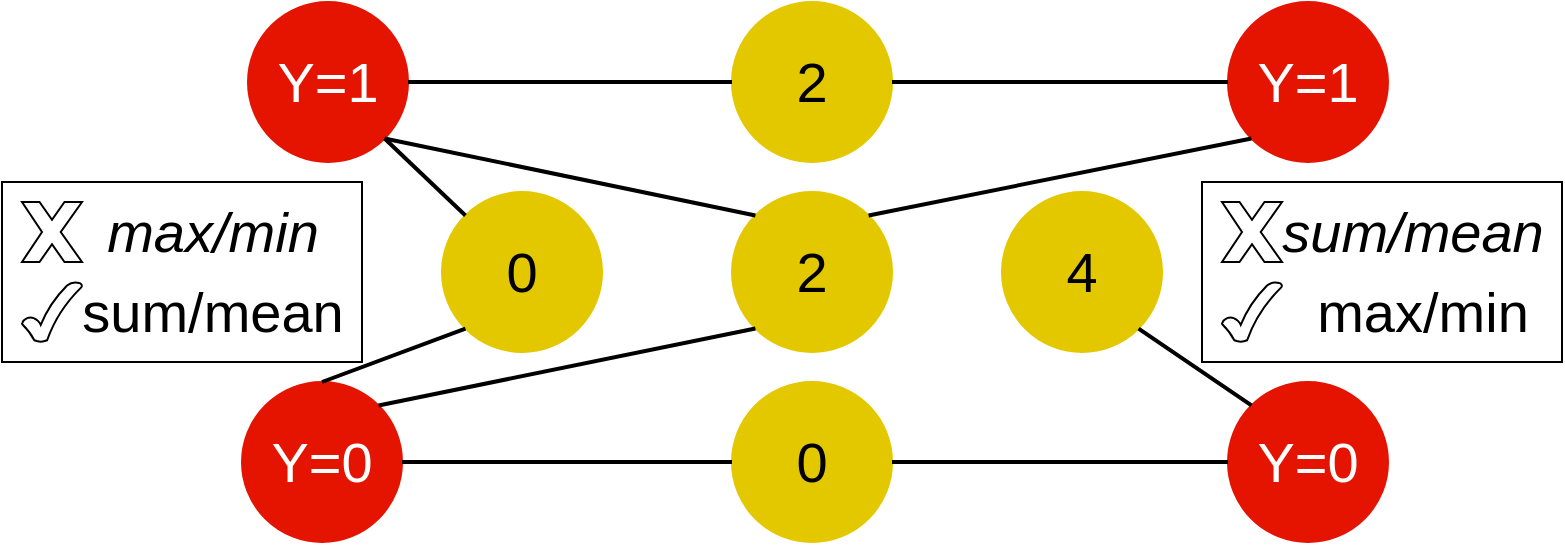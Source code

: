 <mxfile version="15.0.3" type="github">
  <diagram id="9bPP2De1LOX7Vk7gVH74" name="Page-1">
    <mxGraphModel dx="2066" dy="734" grid="1" gridSize="10" guides="1" tooltips="1" connect="1" arrows="1" fold="1" page="1" pageScale="1" pageWidth="400" pageHeight="300" math="0" shadow="0">
      <root>
        <mxCell id="0" />
        <mxCell id="1" parent="0" />
        <mxCell id="TmiVogRWUnr-1L7LNPXS-1" value="&lt;font style=&quot;font-size: 28px&quot;&gt;Y=1&lt;/font&gt;" style="ellipse;whiteSpace=wrap;html=1;aspect=fixed;fillColor=#e51400;fontColor=#ffffff;strokeColor=#E51400;" parent="1" vertex="1">
          <mxGeometry x="133" y="480" width="80" height="80" as="geometry" />
        </mxCell>
        <mxCell id="TmiVogRWUnr-1L7LNPXS-2" value="&lt;font style=&quot;font-size: 28px&quot;&gt;Y=1&lt;/font&gt;" style="ellipse;whiteSpace=wrap;html=1;aspect=fixed;fillColor=#e51400;fontColor=#ffffff;strokeColor=#E51400;" parent="1" vertex="1">
          <mxGeometry x="623" y="480" width="80" height="80" as="geometry" />
        </mxCell>
        <mxCell id="TmiVogRWUnr-1L7LNPXS-3" value="&lt;font style=&quot;font-size: 28px&quot;&gt;2&lt;/font&gt;" style="ellipse;whiteSpace=wrap;html=1;aspect=fixed;fillColor=#e3c800;fontColor=#000000;strokeColor=#E3C800;" parent="1" vertex="1">
          <mxGeometry x="375" y="575" width="80" height="80" as="geometry" />
        </mxCell>
        <mxCell id="TmiVogRWUnr-1L7LNPXS-4" value="&lt;font style=&quot;font-size: 28px&quot;&gt;2&lt;/font&gt;" style="ellipse;whiteSpace=wrap;html=1;aspect=fixed;fillColor=#e3c800;fontColor=#000000;strokeColor=#E3C800;" parent="1" vertex="1">
          <mxGeometry x="375" y="480" width="80" height="80" as="geometry" />
        </mxCell>
        <mxCell id="TmiVogRWUnr-1L7LNPXS-5" style="rounded=0;orthogonalLoop=1;jettySize=auto;html=1;exitX=0;exitY=0.5;exitDx=0;exitDy=0;endArrow=none;endFill=0;entryX=1;entryY=0.5;entryDx=0;entryDy=0;strokeWidth=2;" parent="1" source="TmiVogRWUnr-1L7LNPXS-2" target="TmiVogRWUnr-1L7LNPXS-4" edge="1">
          <mxGeometry relative="1" as="geometry">
            <mxPoint x="605" y="600" as="sourcePoint" />
            <mxPoint x="605" y="530" as="targetPoint" />
          </mxGeometry>
        </mxCell>
        <mxCell id="TmiVogRWUnr-1L7LNPXS-6" style="rounded=0;orthogonalLoop=1;jettySize=auto;html=1;exitX=0;exitY=1;exitDx=0;exitDy=0;endArrow=none;endFill=0;entryX=1;entryY=0;entryDx=0;entryDy=0;strokeWidth=2;" parent="1" source="TmiVogRWUnr-1L7LNPXS-2" target="TmiVogRWUnr-1L7LNPXS-3" edge="1">
          <mxGeometry relative="1" as="geometry">
            <mxPoint x="615" y="610" as="sourcePoint" />
            <mxPoint x="573.284" y="528.284" as="targetPoint" />
          </mxGeometry>
        </mxCell>
        <mxCell id="TmiVogRWUnr-1L7LNPXS-7" value="&lt;font style=&quot;font-size: 28px&quot;&gt;Y=0&lt;/font&gt;" style="ellipse;whiteSpace=wrap;html=1;aspect=fixed;fillColor=#e51400;fontColor=#ffffff;strokeColor=#E51400;" parent="1" vertex="1">
          <mxGeometry x="623" y="670" width="80" height="80" as="geometry" />
        </mxCell>
        <mxCell id="TmiVogRWUnr-1L7LNPXS-8" value="&lt;font style=&quot;font-size: 28px&quot;&gt;Y=0&lt;/font&gt;" style="ellipse;whiteSpace=wrap;html=1;aspect=fixed;fillColor=#e51400;fontColor=#ffffff;strokeColor=#E51400;" parent="1" vertex="1">
          <mxGeometry x="130" y="670" width="80" height="80" as="geometry" />
        </mxCell>
        <mxCell id="TmiVogRWUnr-1L7LNPXS-9" style="rounded=0;orthogonalLoop=1;jettySize=auto;html=1;exitX=0;exitY=0.5;exitDx=0;exitDy=0;endArrow=none;endFill=0;strokeWidth=2;entryX=1;entryY=0.5;entryDx=0;entryDy=0;" parent="1" source="TmiVogRWUnr-1L7LNPXS-4" target="TmiVogRWUnr-1L7LNPXS-1" edge="1">
          <mxGeometry relative="1" as="geometry">
            <mxPoint x="425" y="550" as="sourcePoint" />
            <mxPoint x="345" y="520" as="targetPoint" />
          </mxGeometry>
        </mxCell>
        <mxCell id="TmiVogRWUnr-1L7LNPXS-10" style="rounded=0;orthogonalLoop=1;jettySize=auto;html=1;exitX=0;exitY=0;exitDx=0;exitDy=0;endArrow=none;endFill=0;strokeWidth=2;entryX=1;entryY=1;entryDx=0;entryDy=0;" parent="1" source="TmiVogRWUnr-1L7LNPXS-3" target="TmiVogRWUnr-1L7LNPXS-1" edge="1">
          <mxGeometry relative="1" as="geometry">
            <mxPoint x="516.716" y="471.716" as="sourcePoint" />
            <mxPoint x="375" y="450" as="targetPoint" />
          </mxGeometry>
        </mxCell>
        <mxCell id="TmiVogRWUnr-1L7LNPXS-11" style="rounded=0;orthogonalLoop=1;jettySize=auto;html=1;exitX=0;exitY=1;exitDx=0;exitDy=0;endArrow=none;endFill=0;strokeWidth=2;entryX=1;entryY=0;entryDx=0;entryDy=0;" parent="1" source="TmiVogRWUnr-1L7LNPXS-3" target="TmiVogRWUnr-1L7LNPXS-8" edge="1">
          <mxGeometry relative="1" as="geometry">
            <mxPoint x="425" y="550" as="sourcePoint" />
            <mxPoint x="345" y="520" as="targetPoint" />
          </mxGeometry>
        </mxCell>
        <mxCell id="TmiVogRWUnr-1L7LNPXS-12" value="&lt;font style=&quot;font-size: 28px&quot;&gt;0&lt;/font&gt;" style="ellipse;whiteSpace=wrap;html=1;aspect=fixed;fillColor=#e3c800;fontColor=#000000;strokeColor=#E3C800;" parent="1" vertex="1">
          <mxGeometry x="375" y="670" width="80" height="80" as="geometry" />
        </mxCell>
        <mxCell id="TmiVogRWUnr-1L7LNPXS-13" style="rounded=0;orthogonalLoop=1;jettySize=auto;html=1;exitX=0;exitY=0.5;exitDx=0;exitDy=0;endArrow=none;endFill=0;strokeWidth=2;entryX=1;entryY=0.5;entryDx=0;entryDy=0;" parent="1" source="TmiVogRWUnr-1L7LNPXS-7" target="TmiVogRWUnr-1L7LNPXS-12" edge="1">
          <mxGeometry relative="1" as="geometry">
            <mxPoint x="385" y="600" as="sourcePoint" />
            <mxPoint x="265" y="590" as="targetPoint" />
          </mxGeometry>
        </mxCell>
        <mxCell id="TmiVogRWUnr-1L7LNPXS-14" style="rounded=0;orthogonalLoop=1;jettySize=auto;html=1;exitX=0;exitY=0.5;exitDx=0;exitDy=0;endArrow=none;endFill=0;entryX=1;entryY=0.5;entryDx=0;entryDy=0;strokeWidth=2;" parent="1" source="TmiVogRWUnr-1L7LNPXS-12" target="TmiVogRWUnr-1L7LNPXS-8" edge="1">
          <mxGeometry relative="1" as="geometry">
            <mxPoint x="165" y="630" as="sourcePoint" />
            <mxPoint x="155" y="560" as="targetPoint" />
          </mxGeometry>
        </mxCell>
        <mxCell id="TmiVogRWUnr-1L7LNPXS-15" value="&lt;font style=&quot;font-size: 28px&quot;&gt;0&lt;/font&gt;" style="ellipse;whiteSpace=wrap;html=1;aspect=fixed;fillColor=#e3c800;fontColor=#000000;strokeColor=#E3C800;" parent="1" vertex="1">
          <mxGeometry x="230" y="575" width="80" height="80" as="geometry" />
        </mxCell>
        <mxCell id="TmiVogRWUnr-1L7LNPXS-16" value="&lt;font style=&quot;font-size: 28px&quot;&gt;4&lt;/font&gt;" style="ellipse;whiteSpace=wrap;html=1;aspect=fixed;fillColor=#e3c800;fontColor=#000000;strokeColor=#E3C800;" parent="1" vertex="1">
          <mxGeometry x="510" y="575" width="80" height="80" as="geometry" />
        </mxCell>
        <mxCell id="TmiVogRWUnr-1L7LNPXS-17" style="rounded=0;orthogonalLoop=1;jettySize=auto;html=1;exitX=0;exitY=0;exitDx=0;exitDy=0;endArrow=none;endFill=0;strokeWidth=2;entryX=1;entryY=1;entryDx=0;entryDy=0;" parent="1" source="TmiVogRWUnr-1L7LNPXS-7" target="TmiVogRWUnr-1L7LNPXS-16" edge="1">
          <mxGeometry relative="1" as="geometry">
            <mxPoint x="345" y="760" as="sourcePoint" />
            <mxPoint x="255" y="740" as="targetPoint" />
          </mxGeometry>
        </mxCell>
        <mxCell id="TmiVogRWUnr-1L7LNPXS-18" style="rounded=0;orthogonalLoop=1;jettySize=auto;html=1;exitX=1;exitY=1;exitDx=0;exitDy=0;endArrow=none;endFill=0;strokeWidth=2;entryX=0;entryY=0;entryDx=0;entryDy=0;" parent="1" source="TmiVogRWUnr-1L7LNPXS-1" target="TmiVogRWUnr-1L7LNPXS-15" edge="1">
          <mxGeometry relative="1" as="geometry">
            <mxPoint x="516.716" y="471.716" as="sourcePoint" />
            <mxPoint x="375" y="450" as="targetPoint" />
          </mxGeometry>
        </mxCell>
        <mxCell id="TmiVogRWUnr-1L7LNPXS-19" style="rounded=0;orthogonalLoop=1;jettySize=auto;html=1;exitX=0.5;exitY=0;exitDx=0;exitDy=0;endArrow=none;endFill=0;strokeWidth=2;entryX=0;entryY=1;entryDx=0;entryDy=0;" parent="1" source="TmiVogRWUnr-1L7LNPXS-8" target="TmiVogRWUnr-1L7LNPXS-15" edge="1">
          <mxGeometry relative="1" as="geometry">
            <mxPoint x="425" y="560" as="sourcePoint" />
            <mxPoint x="363.284" y="478.284" as="targetPoint" />
          </mxGeometry>
        </mxCell>
        <mxCell id="TmiVogRWUnr-1L7LNPXS-20" value="" style="verticalLabelPosition=bottom;verticalAlign=top;html=1;shape=mxgraph.basic.rect;fillColor2=none;strokeWidth=1;size=20;indent=5;" parent="1" vertex="1">
          <mxGeometry x="610" y="570" width="180" height="90" as="geometry" />
        </mxCell>
        <mxCell id="TmiVogRWUnr-1L7LNPXS-21" value="" style="verticalLabelPosition=bottom;verticalAlign=top;html=1;shape=mxgraph.basic.x" parent="1" vertex="1">
          <mxGeometry x="620" y="580" width="30" height="30" as="geometry" />
        </mxCell>
        <mxCell id="TmiVogRWUnr-1L7LNPXS-22" value="" style="verticalLabelPosition=bottom;verticalAlign=top;html=1;shape=mxgraph.basic.tick" parent="1" vertex="1">
          <mxGeometry x="620" y="620" width="30" height="30" as="geometry" />
        </mxCell>
        <mxCell id="TmiVogRWUnr-1L7LNPXS-23" value="&lt;i&gt;&lt;font style=&quot;font-size: 28px&quot;&gt;sum/mean&lt;/font&gt;&lt;/i&gt;" style="text;html=1;resizable=0;autosize=1;align=center;verticalAlign=middle;points=[];fillColor=none;strokeColor=none;rounded=0;" parent="1" vertex="1">
          <mxGeometry x="640" y="580" width="150" height="30" as="geometry" />
        </mxCell>
        <mxCell id="TmiVogRWUnr-1L7LNPXS-25" value="&lt;font style=&quot;font-size: 28px&quot;&gt;max/min&lt;/font&gt;" style="text;html=1;resizable=0;autosize=1;align=center;verticalAlign=middle;points=[];fillColor=none;strokeColor=none;rounded=0;" parent="1" vertex="1">
          <mxGeometry x="660" y="620" width="120" height="30" as="geometry" />
        </mxCell>
        <mxCell id="TmiVogRWUnr-1L7LNPXS-26" value="" style="verticalLabelPosition=bottom;verticalAlign=top;html=1;shape=mxgraph.basic.rect;fillColor2=none;strokeWidth=1;size=20;indent=5;" parent="1" vertex="1">
          <mxGeometry x="10" y="570" width="180" height="90" as="geometry" />
        </mxCell>
        <mxCell id="TmiVogRWUnr-1L7LNPXS-27" value="" style="verticalLabelPosition=bottom;verticalAlign=top;html=1;shape=mxgraph.basic.x" parent="1" vertex="1">
          <mxGeometry x="20" y="580" width="30" height="30" as="geometry" />
        </mxCell>
        <mxCell id="TmiVogRWUnr-1L7LNPXS-28" value="" style="verticalLabelPosition=bottom;verticalAlign=top;html=1;shape=mxgraph.basic.tick" parent="1" vertex="1">
          <mxGeometry x="20" y="620" width="30" height="30" as="geometry" />
        </mxCell>
        <mxCell id="TmiVogRWUnr-1L7LNPXS-29" value="&lt;i&gt;&lt;font style=&quot;font-size: 28px&quot;&gt;max/min&lt;/font&gt;&lt;/i&gt;" style="text;html=1;resizable=0;autosize=1;align=center;verticalAlign=middle;points=[];fillColor=none;strokeColor=none;rounded=0;" parent="1" vertex="1">
          <mxGeometry x="55" y="580" width="120" height="30" as="geometry" />
        </mxCell>
        <mxCell id="TmiVogRWUnr-1L7LNPXS-30" value="&lt;font style=&quot;font-size: 28px&quot;&gt;sum/mean&lt;/font&gt;" style="text;html=1;resizable=0;autosize=1;align=center;verticalAlign=middle;points=[];fillColor=none;strokeColor=none;rounded=0;" parent="1" vertex="1">
          <mxGeometry x="40" y="620" width="150" height="30" as="geometry" />
        </mxCell>
      </root>
    </mxGraphModel>
  </diagram>
</mxfile>
